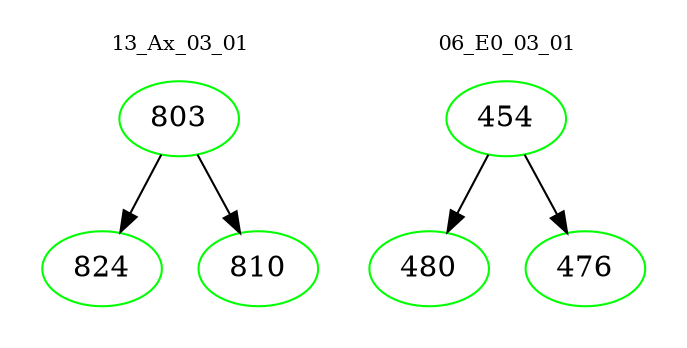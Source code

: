 digraph{
subgraph cluster_0 {
color = white
label = "13_Ax_03_01";
fontsize=10;
T0_803 [label="803", color="green"]
T0_803 -> T0_824 [color="black"]
T0_824 [label="824", color="green"]
T0_803 -> T0_810 [color="black"]
T0_810 [label="810", color="green"]
}
subgraph cluster_1 {
color = white
label = "06_E0_03_01";
fontsize=10;
T1_454 [label="454", color="green"]
T1_454 -> T1_480 [color="black"]
T1_480 [label="480", color="green"]
T1_454 -> T1_476 [color="black"]
T1_476 [label="476", color="green"]
}
}
